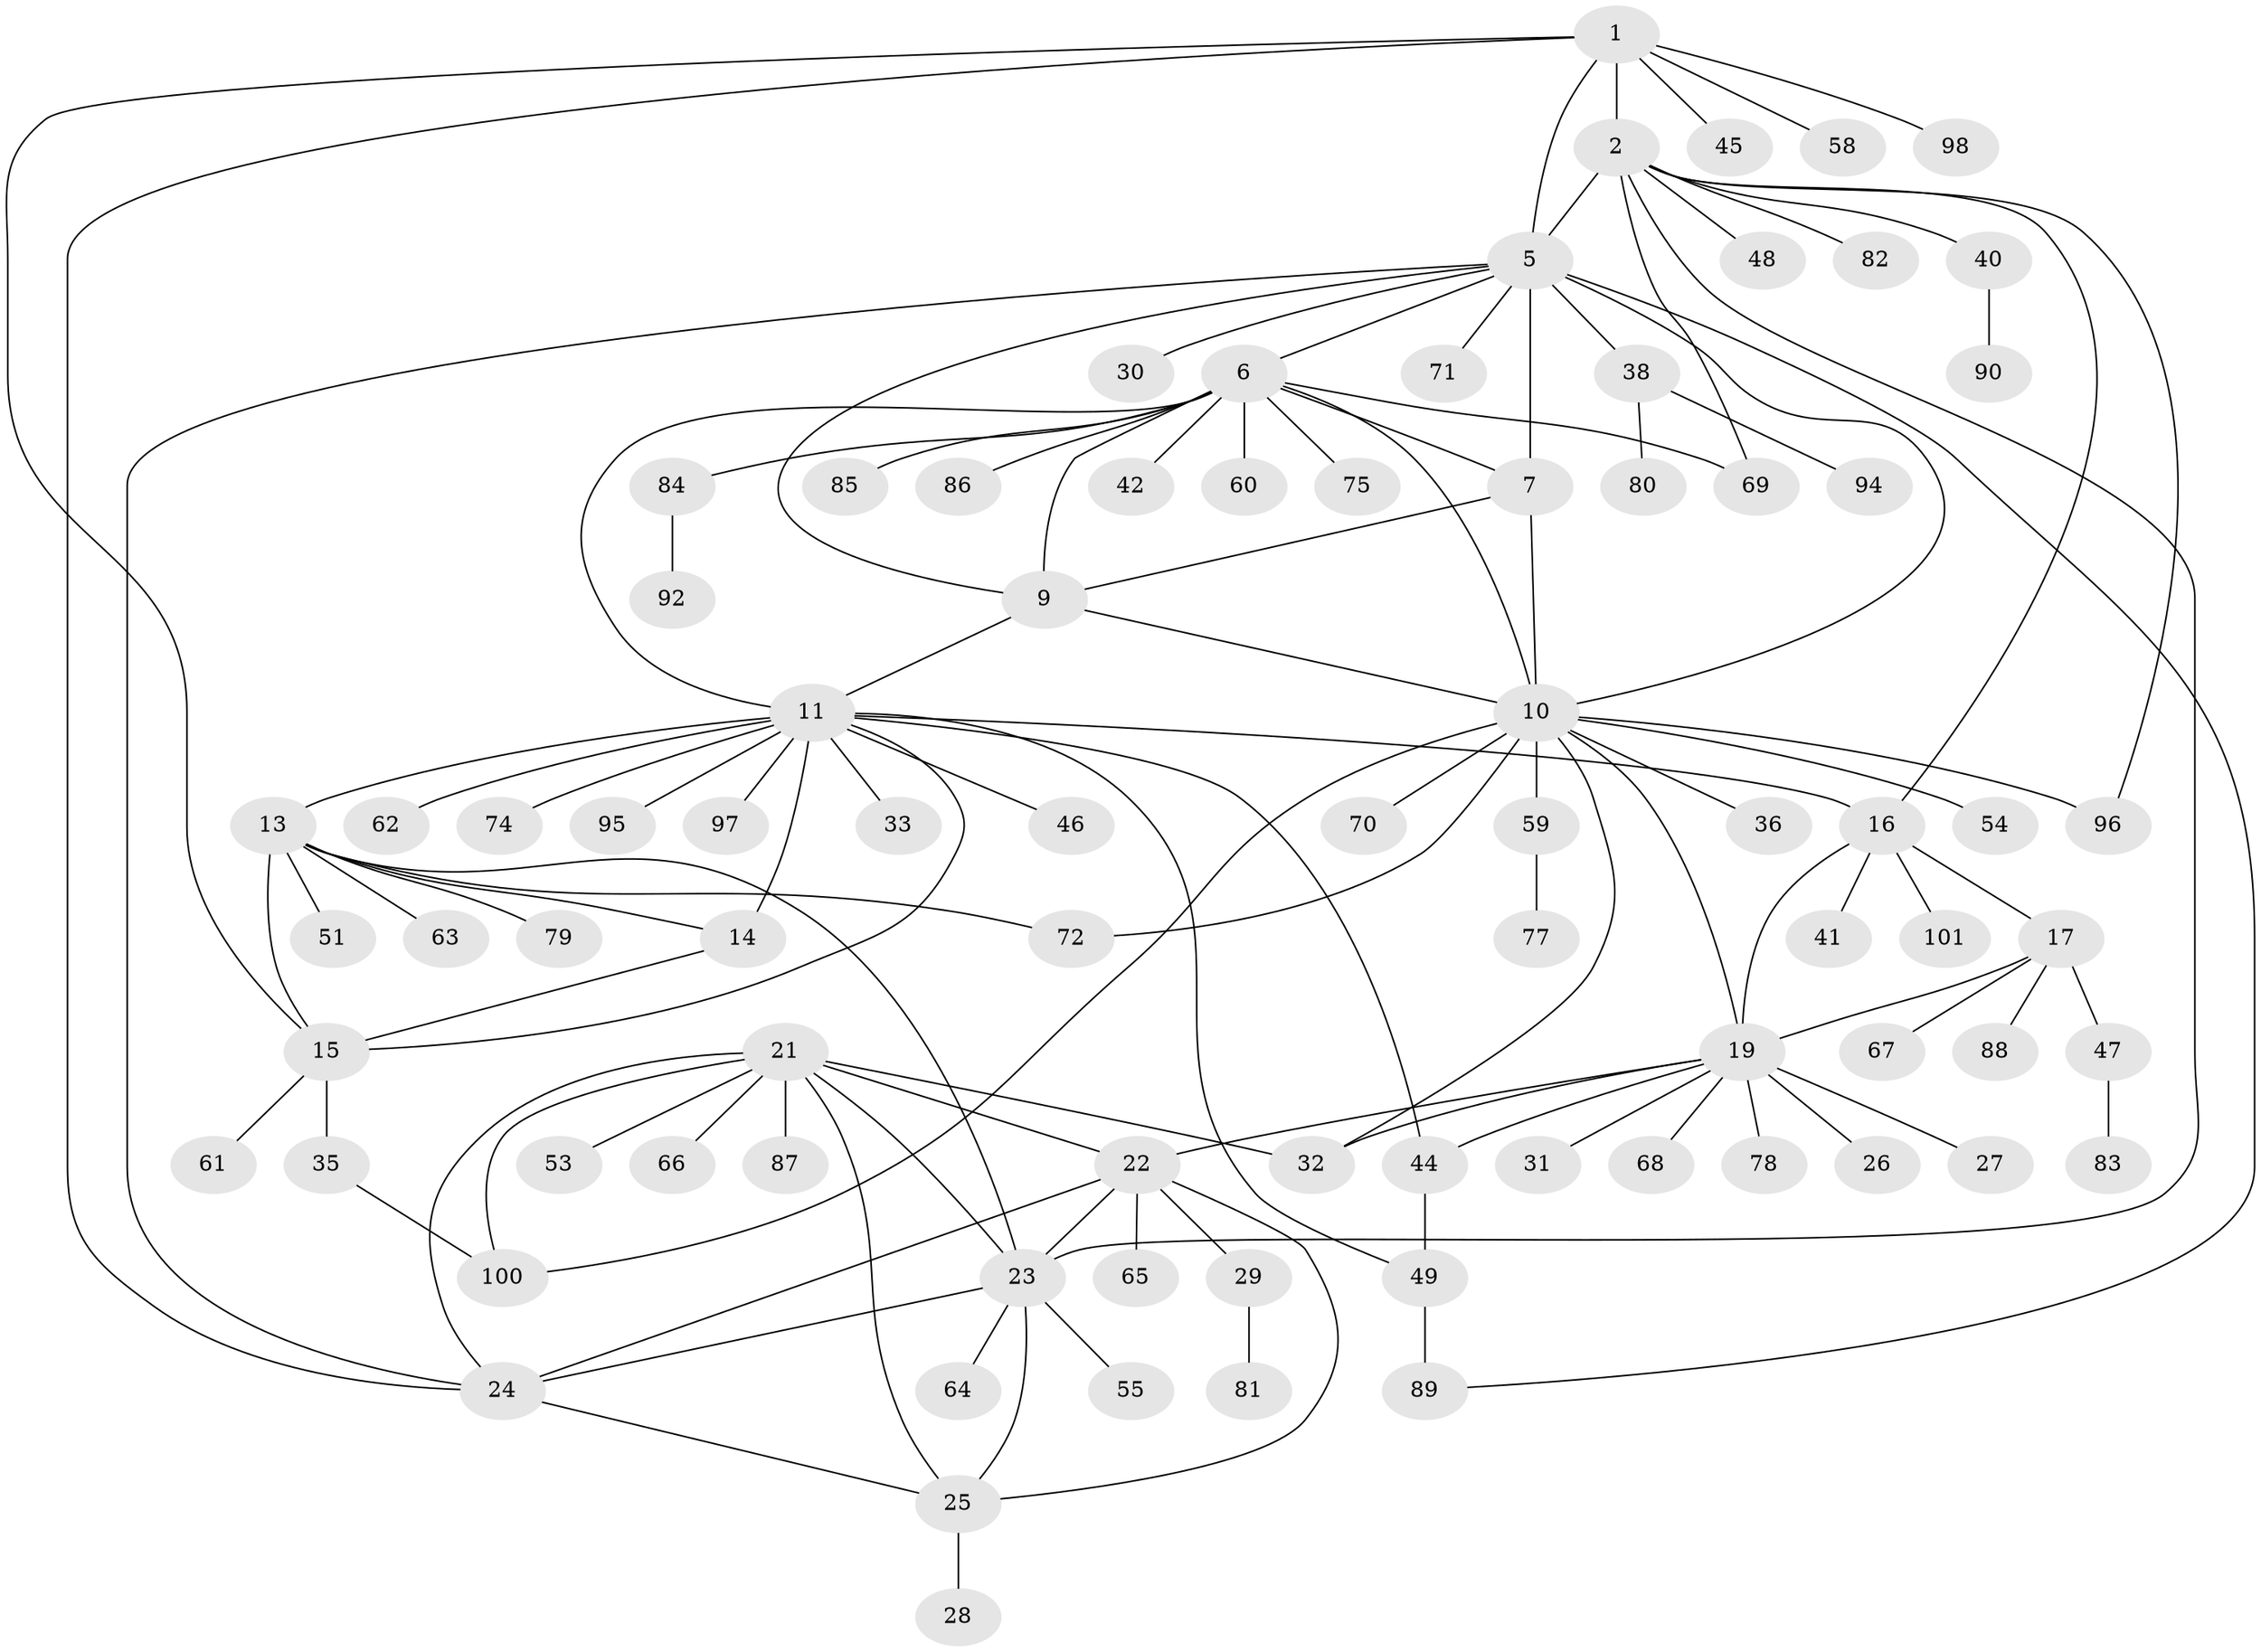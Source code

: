 // original degree distribution, {8: 0.0673076923076923, 7: 0.038461538461538464, 5: 0.028846153846153848, 12: 0.019230769230769232, 4: 0.038461538461538464, 13: 0.009615384615384616, 10: 0.009615384615384616, 6: 0.028846153846153848, 9: 0.019230769230769232, 1: 0.5480769230769231, 3: 0.0673076923076923, 2: 0.125}
// Generated by graph-tools (version 1.1) at 2025/42/03/06/25 10:42:14]
// undirected, 82 vertices, 116 edges
graph export_dot {
graph [start="1"]
  node [color=gray90,style=filled];
  1 [super="+4"];
  2 [super="+3"];
  5 [super="+8"];
  6 [super="+73"];
  7;
  9;
  10 [super="+99"];
  11 [super="+12"];
  13 [super="+37"];
  14;
  15 [super="+39"];
  16 [super="+18"];
  17 [super="+76"];
  19 [super="+20"];
  21 [super="+34"];
  22 [super="+43"];
  23 [super="+56"];
  24;
  25;
  26;
  27;
  28;
  29 [super="+50"];
  30;
  31;
  32;
  33;
  35 [super="+103"];
  36;
  38 [super="+102"];
  40 [super="+52"];
  41;
  42;
  44;
  45;
  46;
  47 [super="+57"];
  48;
  49 [super="+91"];
  51;
  53;
  54;
  55;
  58;
  59 [super="+104"];
  60;
  61;
  62;
  63;
  64;
  65;
  66;
  67;
  68;
  69;
  70;
  71;
  72 [super="+93"];
  74;
  75;
  77;
  78;
  79;
  80;
  81;
  82;
  83;
  84;
  85;
  86;
  87;
  88;
  89;
  90;
  92;
  94;
  95;
  96;
  97;
  98;
  100;
  101;
  1 -- 2 [weight=4];
  1 -- 5 [weight=2];
  1 -- 15;
  1 -- 24;
  1 -- 45;
  1 -- 58;
  1 -- 98;
  2 -- 5 [weight=2];
  2 -- 40;
  2 -- 69;
  2 -- 96;
  2 -- 16;
  2 -- 48;
  2 -- 82;
  2 -- 23;
  5 -- 38;
  5 -- 71;
  5 -- 6;
  5 -- 7;
  5 -- 9;
  5 -- 10;
  5 -- 24;
  5 -- 89;
  5 -- 30;
  6 -- 7;
  6 -- 9;
  6 -- 10;
  6 -- 42;
  6 -- 60;
  6 -- 69;
  6 -- 75;
  6 -- 84;
  6 -- 85;
  6 -- 86;
  6 -- 11;
  7 -- 9;
  7 -- 10;
  9 -- 10;
  9 -- 11;
  10 -- 19;
  10 -- 36;
  10 -- 54;
  10 -- 59;
  10 -- 70;
  10 -- 96;
  10 -- 100;
  10 -- 32;
  10 -- 72;
  11 -- 13 [weight=2];
  11 -- 14 [weight=2];
  11 -- 15 [weight=2];
  11 -- 16;
  11 -- 44;
  11 -- 46;
  11 -- 49;
  11 -- 62;
  11 -- 74;
  11 -- 33;
  11 -- 97;
  11 -- 95;
  13 -- 14;
  13 -- 15;
  13 -- 23;
  13 -- 51;
  13 -- 63;
  13 -- 72;
  13 -- 79;
  14 -- 15;
  15 -- 35;
  15 -- 61;
  16 -- 17 [weight=2];
  16 -- 19 [weight=4];
  16 -- 101;
  16 -- 41;
  17 -- 19 [weight=2];
  17 -- 47;
  17 -- 67;
  17 -- 88;
  19 -- 26;
  19 -- 27;
  19 -- 44;
  19 -- 68;
  19 -- 32;
  19 -- 22;
  19 -- 78;
  19 -- 31;
  21 -- 22;
  21 -- 23;
  21 -- 24;
  21 -- 25;
  21 -- 32;
  21 -- 53;
  21 -- 87;
  21 -- 100;
  21 -- 66;
  22 -- 23;
  22 -- 24;
  22 -- 25;
  22 -- 29;
  22 -- 65;
  23 -- 24;
  23 -- 25;
  23 -- 55;
  23 -- 64;
  24 -- 25;
  25 -- 28;
  29 -- 81;
  35 -- 100;
  38 -- 80;
  38 -- 94;
  40 -- 90;
  44 -- 49;
  47 -- 83;
  49 -- 89;
  59 -- 77;
  84 -- 92;
}
